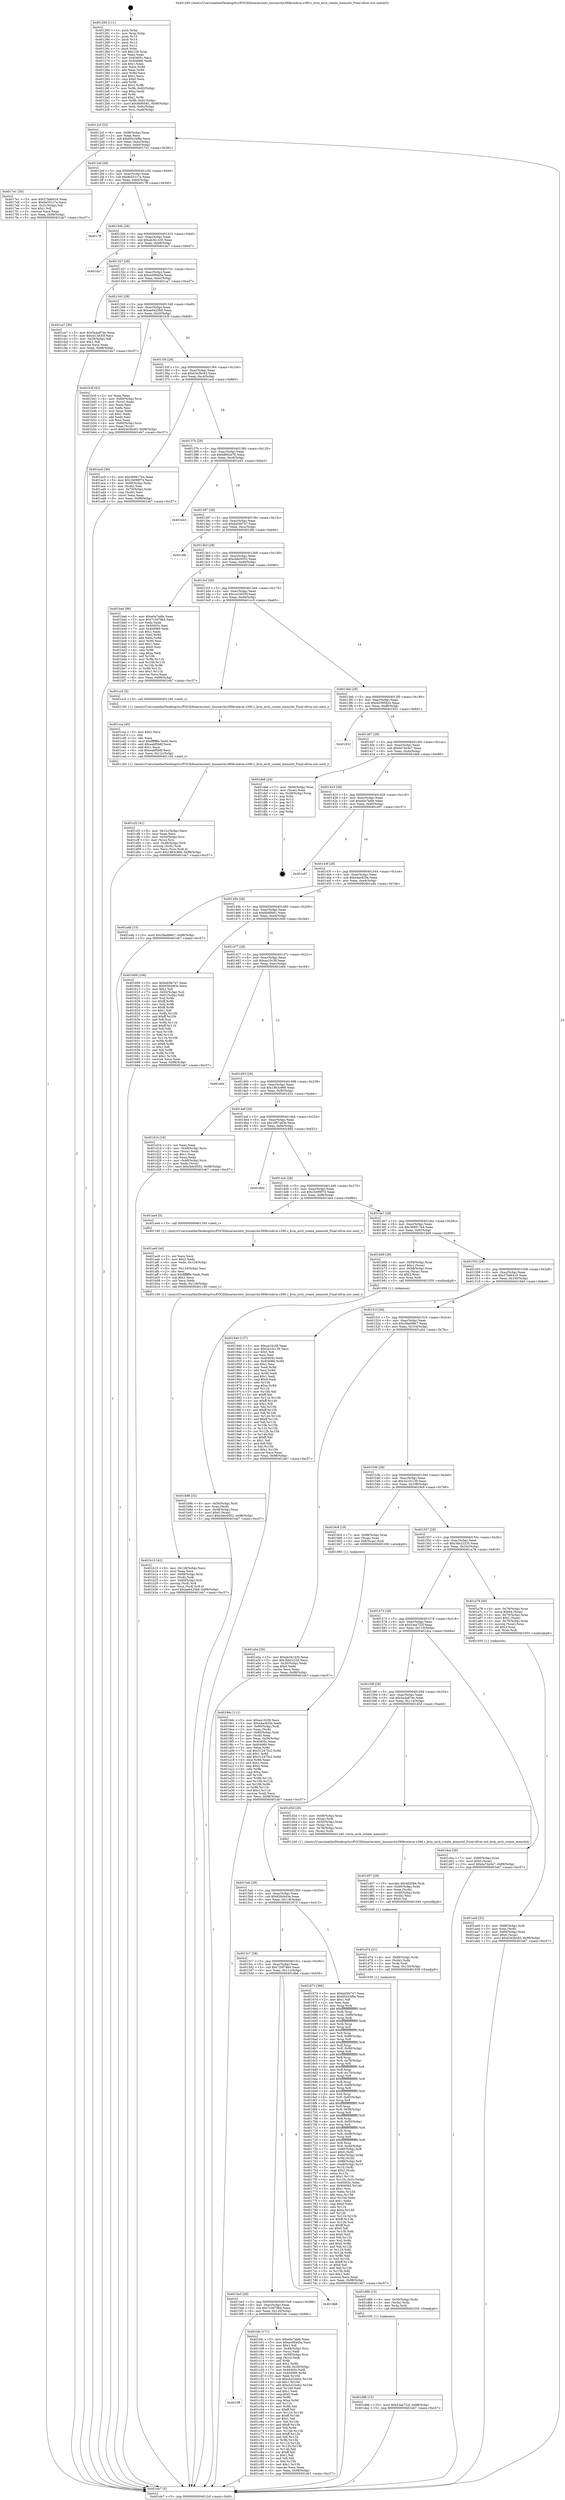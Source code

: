 digraph "0x401260" {
  label = "0x401260 (/mnt/c/Users/mathe/Desktop/tcc/POCII/binaries/extr_linuxarchs390kvmkvm-s390.c_kvm_arch_create_memslot_Final-ollvm.out::main(0))"
  labelloc = "t"
  node[shape=record]

  Entry [label="",width=0.3,height=0.3,shape=circle,fillcolor=black,style=filled]
  "0x4012cf" [label="{
     0x4012cf [32]\l
     | [instrs]\l
     &nbsp;&nbsp;0x4012cf \<+6\>: mov -0x98(%rbp),%eax\l
     &nbsp;&nbsp;0x4012d5 \<+2\>: mov %eax,%ecx\l
     &nbsp;&nbsp;0x4012d7 \<+6\>: sub $0x9541bf8e,%ecx\l
     &nbsp;&nbsp;0x4012dd \<+6\>: mov %eax,-0xac(%rbp)\l
     &nbsp;&nbsp;0x4012e3 \<+6\>: mov %ecx,-0xb0(%rbp)\l
     &nbsp;&nbsp;0x4012e9 \<+6\>: je 00000000004017e1 \<main+0x581\>\l
  }"]
  "0x4017e1" [label="{
     0x4017e1 [30]\l
     | [instrs]\l
     &nbsp;&nbsp;0x4017e1 \<+5\>: mov $0x37bd6416,%eax\l
     &nbsp;&nbsp;0x4017e6 \<+5\>: mov $0x9e551c7a,%ecx\l
     &nbsp;&nbsp;0x4017eb \<+3\>: mov -0x31(%rbp),%dl\l
     &nbsp;&nbsp;0x4017ee \<+3\>: test $0x1,%dl\l
     &nbsp;&nbsp;0x4017f1 \<+3\>: cmovne %ecx,%eax\l
     &nbsp;&nbsp;0x4017f4 \<+6\>: mov %eax,-0x98(%rbp)\l
     &nbsp;&nbsp;0x4017fa \<+5\>: jmp 0000000000401eb7 \<main+0xc57\>\l
  }"]
  "0x4012ef" [label="{
     0x4012ef [28]\l
     | [instrs]\l
     &nbsp;&nbsp;0x4012ef \<+5\>: jmp 00000000004012f4 \<main+0x94\>\l
     &nbsp;&nbsp;0x4012f4 \<+6\>: mov -0xac(%rbp),%eax\l
     &nbsp;&nbsp;0x4012fa \<+5\>: sub $0x9e551c7a,%eax\l
     &nbsp;&nbsp;0x4012ff \<+6\>: mov %eax,-0xb4(%rbp)\l
     &nbsp;&nbsp;0x401305 \<+6\>: je 00000000004017ff \<main+0x59f\>\l
  }"]
  Exit [label="",width=0.3,height=0.3,shape=circle,fillcolor=black,style=filled,peripheries=2]
  "0x4017ff" [label="{
     0x4017ff\l
  }", style=dashed]
  "0x40130b" [label="{
     0x40130b [28]\l
     | [instrs]\l
     &nbsp;&nbsp;0x40130b \<+5\>: jmp 0000000000401310 \<main+0xb0\>\l
     &nbsp;&nbsp;0x401310 \<+6\>: mov -0xac(%rbp),%eax\l
     &nbsp;&nbsp;0x401316 \<+5\>: sub $0xab341430,%eax\l
     &nbsp;&nbsp;0x40131b \<+6\>: mov %eax,-0xb8(%rbp)\l
     &nbsp;&nbsp;0x401321 \<+6\>: je 0000000000401da7 \<main+0xb47\>\l
  }"]
  "0x401d98" [label="{
     0x401d98 [15]\l
     | [instrs]\l
     &nbsp;&nbsp;0x401d98 \<+10\>: movl $0x53ea722f,-0x98(%rbp)\l
     &nbsp;&nbsp;0x401da2 \<+5\>: jmp 0000000000401eb7 \<main+0xc57\>\l
  }"]
  "0x401da7" [label="{
     0x401da7\l
  }", style=dashed]
  "0x401327" [label="{
     0x401327 [28]\l
     | [instrs]\l
     &nbsp;&nbsp;0x401327 \<+5\>: jmp 000000000040132c \<main+0xcc\>\l
     &nbsp;&nbsp;0x40132c \<+6\>: mov -0xac(%rbp),%eax\l
     &nbsp;&nbsp;0x401332 \<+5\>: sub $0xac08445a,%eax\l
     &nbsp;&nbsp;0x401337 \<+6\>: mov %eax,-0xbc(%rbp)\l
     &nbsp;&nbsp;0x40133d \<+6\>: je 0000000000401ca7 \<main+0xa47\>\l
  }"]
  "0x401d89" [label="{
     0x401d89 [15]\l
     | [instrs]\l
     &nbsp;&nbsp;0x401d89 \<+4\>: mov -0x50(%rbp),%rdx\l
     &nbsp;&nbsp;0x401d8d \<+3\>: mov (%rdx),%rdx\l
     &nbsp;&nbsp;0x401d90 \<+3\>: mov %rdx,%rdi\l
     &nbsp;&nbsp;0x401d93 \<+5\>: call 0000000000401030 \<free@plt\>\l
     | [calls]\l
     &nbsp;&nbsp;0x401030 \{1\} (unknown)\l
  }"]
  "0x401ca7" [label="{
     0x401ca7 [30]\l
     | [instrs]\l
     &nbsp;&nbsp;0x401ca7 \<+5\>: mov $0x5a4a87ee,%eax\l
     &nbsp;&nbsp;0x401cac \<+5\>: mov $0xce15635f,%ecx\l
     &nbsp;&nbsp;0x401cb1 \<+3\>: mov -0x29(%rbp),%dl\l
     &nbsp;&nbsp;0x401cb4 \<+3\>: test $0x1,%dl\l
     &nbsp;&nbsp;0x401cb7 \<+3\>: cmovne %ecx,%eax\l
     &nbsp;&nbsp;0x401cba \<+6\>: mov %eax,-0x98(%rbp)\l
     &nbsp;&nbsp;0x401cc0 \<+5\>: jmp 0000000000401eb7 \<main+0xc57\>\l
  }"]
  "0x401343" [label="{
     0x401343 [28]\l
     | [instrs]\l
     &nbsp;&nbsp;0x401343 \<+5\>: jmp 0000000000401348 \<main+0xe8\>\l
     &nbsp;&nbsp;0x401348 \<+6\>: mov -0xac(%rbp),%eax\l
     &nbsp;&nbsp;0x40134e \<+5\>: sub $0xae6425b9,%eax\l
     &nbsp;&nbsp;0x401353 \<+6\>: mov %eax,-0xc0(%rbp)\l
     &nbsp;&nbsp;0x401359 \<+6\>: je 0000000000401b3f \<main+0x8df\>\l
  }"]
  "0x401d74" [label="{
     0x401d74 [21]\l
     | [instrs]\l
     &nbsp;&nbsp;0x401d74 \<+4\>: mov -0x68(%rbp),%rdx\l
     &nbsp;&nbsp;0x401d78 \<+3\>: mov (%rdx),%rdx\l
     &nbsp;&nbsp;0x401d7b \<+3\>: mov %rdx,%rdi\l
     &nbsp;&nbsp;0x401d7e \<+6\>: mov %eax,-0x130(%rbp)\l
     &nbsp;&nbsp;0x401d84 \<+5\>: call 0000000000401030 \<free@plt\>\l
     | [calls]\l
     &nbsp;&nbsp;0x401030 \{1\} (unknown)\l
  }"]
  "0x401b3f" [label="{
     0x401b3f [42]\l
     | [instrs]\l
     &nbsp;&nbsp;0x401b3f \<+2\>: xor %eax,%eax\l
     &nbsp;&nbsp;0x401b41 \<+4\>: mov -0x60(%rbp),%rcx\l
     &nbsp;&nbsp;0x401b45 \<+2\>: mov (%rcx),%edx\l
     &nbsp;&nbsp;0x401b47 \<+2\>: mov %eax,%esi\l
     &nbsp;&nbsp;0x401b49 \<+2\>: sub %edx,%esi\l
     &nbsp;&nbsp;0x401b4b \<+2\>: mov %eax,%edx\l
     &nbsp;&nbsp;0x401b4d \<+3\>: sub $0x1,%edx\l
     &nbsp;&nbsp;0x401b50 \<+2\>: add %edx,%esi\l
     &nbsp;&nbsp;0x401b52 \<+2\>: sub %esi,%eax\l
     &nbsp;&nbsp;0x401b54 \<+4\>: mov -0x60(%rbp),%rcx\l
     &nbsp;&nbsp;0x401b58 \<+2\>: mov %eax,(%rcx)\l
     &nbsp;&nbsp;0x401b5a \<+10\>: movl $0xb3e3bc83,-0x98(%rbp)\l
     &nbsp;&nbsp;0x401b64 \<+5\>: jmp 0000000000401eb7 \<main+0xc57\>\l
  }"]
  "0x40135f" [label="{
     0x40135f [28]\l
     | [instrs]\l
     &nbsp;&nbsp;0x40135f \<+5\>: jmp 0000000000401364 \<main+0x104\>\l
     &nbsp;&nbsp;0x401364 \<+6\>: mov -0xac(%rbp),%eax\l
     &nbsp;&nbsp;0x40136a \<+5\>: sub $0xb3e3bc83,%eax\l
     &nbsp;&nbsp;0x40136f \<+6\>: mov %eax,-0xc4(%rbp)\l
     &nbsp;&nbsp;0x401375 \<+6\>: je 0000000000401ac0 \<main+0x860\>\l
  }"]
  "0x401d57" [label="{
     0x401d57 [29]\l
     | [instrs]\l
     &nbsp;&nbsp;0x401d57 \<+10\>: movabs $0x4020b6,%rdi\l
     &nbsp;&nbsp;0x401d61 \<+4\>: mov -0x40(%rbp),%rdx\l
     &nbsp;&nbsp;0x401d65 \<+2\>: mov %eax,(%rdx)\l
     &nbsp;&nbsp;0x401d67 \<+4\>: mov -0x40(%rbp),%rdx\l
     &nbsp;&nbsp;0x401d6b \<+2\>: mov (%rdx),%esi\l
     &nbsp;&nbsp;0x401d6d \<+2\>: mov $0x0,%al\l
     &nbsp;&nbsp;0x401d6f \<+5\>: call 0000000000401040 \<printf@plt\>\l
     | [calls]\l
     &nbsp;&nbsp;0x401040 \{1\} (unknown)\l
  }"]
  "0x401ac0" [label="{
     0x401ac0 [36]\l
     | [instrs]\l
     &nbsp;&nbsp;0x401ac0 \<+5\>: mov $0x369917b4,%eax\l
     &nbsp;&nbsp;0x401ac5 \<+5\>: mov $0x1b099f74,%ecx\l
     &nbsp;&nbsp;0x401aca \<+4\>: mov -0x60(%rbp),%rdx\l
     &nbsp;&nbsp;0x401ace \<+2\>: mov (%rdx),%esi\l
     &nbsp;&nbsp;0x401ad0 \<+4\>: mov -0x70(%rbp),%rdx\l
     &nbsp;&nbsp;0x401ad4 \<+2\>: cmp (%rdx),%esi\l
     &nbsp;&nbsp;0x401ad6 \<+3\>: cmovl %ecx,%eax\l
     &nbsp;&nbsp;0x401ad9 \<+6\>: mov %eax,-0x98(%rbp)\l
     &nbsp;&nbsp;0x401adf \<+5\>: jmp 0000000000401eb7 \<main+0xc57\>\l
  }"]
  "0x40137b" [label="{
     0x40137b [28]\l
     | [instrs]\l
     &nbsp;&nbsp;0x40137b \<+5\>: jmp 0000000000401380 \<main+0x120\>\l
     &nbsp;&nbsp;0x401380 \<+6\>: mov -0xac(%rbp),%eax\l
     &nbsp;&nbsp;0x401386 \<+5\>: sub $0xb8f42e76,%eax\l
     &nbsp;&nbsp;0x40138b \<+6\>: mov %eax,-0xc8(%rbp)\l
     &nbsp;&nbsp;0x401391 \<+6\>: je 0000000000401e43 \<main+0xbe3\>\l
  }"]
  "0x401cf2" [label="{
     0x401cf2 [41]\l
     | [instrs]\l
     &nbsp;&nbsp;0x401cf2 \<+6\>: mov -0x12c(%rbp),%ecx\l
     &nbsp;&nbsp;0x401cf8 \<+3\>: imul %eax,%ecx\l
     &nbsp;&nbsp;0x401cfb \<+4\>: mov -0x50(%rbp),%rsi\l
     &nbsp;&nbsp;0x401cff \<+3\>: mov (%rsi),%rsi\l
     &nbsp;&nbsp;0x401d02 \<+4\>: mov -0x48(%rbp),%rdi\l
     &nbsp;&nbsp;0x401d06 \<+3\>: movslq (%rdi),%rdi\l
     &nbsp;&nbsp;0x401d09 \<+3\>: mov %ecx,(%rsi,%rdi,4)\l
     &nbsp;&nbsp;0x401d0c \<+10\>: movl $0x1863c966,-0x98(%rbp)\l
     &nbsp;&nbsp;0x401d16 \<+5\>: jmp 0000000000401eb7 \<main+0xc57\>\l
  }"]
  "0x401e43" [label="{
     0x401e43\l
  }", style=dashed]
  "0x401397" [label="{
     0x401397 [28]\l
     | [instrs]\l
     &nbsp;&nbsp;0x401397 \<+5\>: jmp 000000000040139c \<main+0x13c\>\l
     &nbsp;&nbsp;0x40139c \<+6\>: mov -0xac(%rbp),%eax\l
     &nbsp;&nbsp;0x4013a2 \<+5\>: sub $0xbd3fe747,%eax\l
     &nbsp;&nbsp;0x4013a7 \<+6\>: mov %eax,-0xcc(%rbp)\l
     &nbsp;&nbsp;0x4013ad \<+6\>: je 0000000000401dfe \<main+0xb9e\>\l
  }"]
  "0x401cca" [label="{
     0x401cca [40]\l
     | [instrs]\l
     &nbsp;&nbsp;0x401cca \<+5\>: mov $0x2,%ecx\l
     &nbsp;&nbsp;0x401ccf \<+1\>: cltd\l
     &nbsp;&nbsp;0x401cd0 \<+2\>: idiv %ecx\l
     &nbsp;&nbsp;0x401cd2 \<+6\>: imul $0xfffffffe,%edx,%ecx\l
     &nbsp;&nbsp;0x401cd8 \<+6\>: add $0xeabf5b6f,%ecx\l
     &nbsp;&nbsp;0x401cde \<+3\>: add $0x1,%ecx\l
     &nbsp;&nbsp;0x401ce1 \<+6\>: sub $0xeabf5b6f,%ecx\l
     &nbsp;&nbsp;0x401ce7 \<+6\>: mov %ecx,-0x12c(%rbp)\l
     &nbsp;&nbsp;0x401ced \<+5\>: call 0000000000401160 \<next_i\>\l
     | [calls]\l
     &nbsp;&nbsp;0x401160 \{1\} (/mnt/c/Users/mathe/Desktop/tcc/POCII/binaries/extr_linuxarchs390kvmkvm-s390.c_kvm_arch_create_memslot_Final-ollvm.out::next_i)\l
  }"]
  "0x401dfe" [label="{
     0x401dfe\l
  }", style=dashed]
  "0x4013b3" [label="{
     0x4013b3 [28]\l
     | [instrs]\l
     &nbsp;&nbsp;0x4013b3 \<+5\>: jmp 00000000004013b8 \<main+0x158\>\l
     &nbsp;&nbsp;0x4013b8 \<+6\>: mov -0xac(%rbp),%eax\l
     &nbsp;&nbsp;0x4013be \<+5\>: sub $0xcbbc0552,%eax\l
     &nbsp;&nbsp;0x4013c3 \<+6\>: mov %eax,-0xd0(%rbp)\l
     &nbsp;&nbsp;0x4013c9 \<+6\>: je 0000000000401ba6 \<main+0x946\>\l
  }"]
  "0x4015ff" [label="{
     0x4015ff\l
  }", style=dashed]
  "0x401ba6" [label="{
     0x401ba6 [86]\l
     | [instrs]\l
     &nbsp;&nbsp;0x401ba6 \<+5\>: mov $0xe0a7abfe,%eax\l
     &nbsp;&nbsp;0x401bab \<+5\>: mov $0x7c3d79b4,%ecx\l
     &nbsp;&nbsp;0x401bb0 \<+2\>: xor %edx,%edx\l
     &nbsp;&nbsp;0x401bb2 \<+7\>: mov 0x40405c,%esi\l
     &nbsp;&nbsp;0x401bb9 \<+7\>: mov 0x404060,%edi\l
     &nbsp;&nbsp;0x401bc0 \<+3\>: sub $0x1,%edx\l
     &nbsp;&nbsp;0x401bc3 \<+3\>: mov %esi,%r8d\l
     &nbsp;&nbsp;0x401bc6 \<+3\>: add %edx,%r8d\l
     &nbsp;&nbsp;0x401bc9 \<+4\>: imul %r8d,%esi\l
     &nbsp;&nbsp;0x401bcd \<+3\>: and $0x1,%esi\l
     &nbsp;&nbsp;0x401bd0 \<+3\>: cmp $0x0,%esi\l
     &nbsp;&nbsp;0x401bd3 \<+4\>: sete %r9b\l
     &nbsp;&nbsp;0x401bd7 \<+3\>: cmp $0xa,%edi\l
     &nbsp;&nbsp;0x401bda \<+4\>: setl %r10b\l
     &nbsp;&nbsp;0x401bde \<+3\>: mov %r9b,%r11b\l
     &nbsp;&nbsp;0x401be1 \<+3\>: and %r10b,%r11b\l
     &nbsp;&nbsp;0x401be4 \<+3\>: xor %r10b,%r9b\l
     &nbsp;&nbsp;0x401be7 \<+3\>: or %r9b,%r11b\l
     &nbsp;&nbsp;0x401bea \<+4\>: test $0x1,%r11b\l
     &nbsp;&nbsp;0x401bee \<+3\>: cmovne %ecx,%eax\l
     &nbsp;&nbsp;0x401bf1 \<+6\>: mov %eax,-0x98(%rbp)\l
     &nbsp;&nbsp;0x401bf7 \<+5\>: jmp 0000000000401eb7 \<main+0xc57\>\l
  }"]
  "0x4013cf" [label="{
     0x4013cf [28]\l
     | [instrs]\l
     &nbsp;&nbsp;0x4013cf \<+5\>: jmp 00000000004013d4 \<main+0x174\>\l
     &nbsp;&nbsp;0x4013d4 \<+6\>: mov -0xac(%rbp),%eax\l
     &nbsp;&nbsp;0x4013da \<+5\>: sub $0xce15635f,%eax\l
     &nbsp;&nbsp;0x4013df \<+6\>: mov %eax,-0xd4(%rbp)\l
     &nbsp;&nbsp;0x4013e5 \<+6\>: je 0000000000401cc5 \<main+0xa65\>\l
  }"]
  "0x401bfc" [label="{
     0x401bfc [171]\l
     | [instrs]\l
     &nbsp;&nbsp;0x401bfc \<+5\>: mov $0xe0a7abfe,%eax\l
     &nbsp;&nbsp;0x401c01 \<+5\>: mov $0xac08445a,%ecx\l
     &nbsp;&nbsp;0x401c06 \<+2\>: mov $0x1,%dl\l
     &nbsp;&nbsp;0x401c08 \<+4\>: mov -0x48(%rbp),%rsi\l
     &nbsp;&nbsp;0x401c0c \<+2\>: mov (%rsi),%edi\l
     &nbsp;&nbsp;0x401c0e \<+4\>: mov -0x58(%rbp),%rsi\l
     &nbsp;&nbsp;0x401c12 \<+2\>: cmp (%rsi),%edi\l
     &nbsp;&nbsp;0x401c14 \<+4\>: setl %r8b\l
     &nbsp;&nbsp;0x401c18 \<+4\>: and $0x1,%r8b\l
     &nbsp;&nbsp;0x401c1c \<+4\>: mov %r8b,-0x29(%rbp)\l
     &nbsp;&nbsp;0x401c20 \<+7\>: mov 0x40405c,%edi\l
     &nbsp;&nbsp;0x401c27 \<+8\>: mov 0x404060,%r9d\l
     &nbsp;&nbsp;0x401c2f \<+3\>: mov %edi,%r10d\l
     &nbsp;&nbsp;0x401c32 \<+7\>: sub $0xcb31beb2,%r10d\l
     &nbsp;&nbsp;0x401c39 \<+4\>: sub $0x1,%r10d\l
     &nbsp;&nbsp;0x401c3d \<+7\>: add $0xcb31beb2,%r10d\l
     &nbsp;&nbsp;0x401c44 \<+4\>: imul %r10d,%edi\l
     &nbsp;&nbsp;0x401c48 \<+3\>: and $0x1,%edi\l
     &nbsp;&nbsp;0x401c4b \<+3\>: cmp $0x0,%edi\l
     &nbsp;&nbsp;0x401c4e \<+4\>: sete %r8b\l
     &nbsp;&nbsp;0x401c52 \<+4\>: cmp $0xa,%r9d\l
     &nbsp;&nbsp;0x401c56 \<+4\>: setl %r11b\l
     &nbsp;&nbsp;0x401c5a \<+3\>: mov %r8b,%bl\l
     &nbsp;&nbsp;0x401c5d \<+3\>: xor $0xff,%bl\l
     &nbsp;&nbsp;0x401c60 \<+3\>: mov %r11b,%r14b\l
     &nbsp;&nbsp;0x401c63 \<+4\>: xor $0xff,%r14b\l
     &nbsp;&nbsp;0x401c67 \<+3\>: xor $0x1,%dl\l
     &nbsp;&nbsp;0x401c6a \<+3\>: mov %bl,%r15b\l
     &nbsp;&nbsp;0x401c6d \<+4\>: and $0xff,%r15b\l
     &nbsp;&nbsp;0x401c71 \<+3\>: and %dl,%r8b\l
     &nbsp;&nbsp;0x401c74 \<+3\>: mov %r14b,%r12b\l
     &nbsp;&nbsp;0x401c77 \<+4\>: and $0xff,%r12b\l
     &nbsp;&nbsp;0x401c7b \<+3\>: and %dl,%r11b\l
     &nbsp;&nbsp;0x401c7e \<+3\>: or %r8b,%r15b\l
     &nbsp;&nbsp;0x401c81 \<+3\>: or %r11b,%r12b\l
     &nbsp;&nbsp;0x401c84 \<+3\>: xor %r12b,%r15b\l
     &nbsp;&nbsp;0x401c87 \<+3\>: or %r14b,%bl\l
     &nbsp;&nbsp;0x401c8a \<+3\>: xor $0xff,%bl\l
     &nbsp;&nbsp;0x401c8d \<+3\>: or $0x1,%dl\l
     &nbsp;&nbsp;0x401c90 \<+2\>: and %dl,%bl\l
     &nbsp;&nbsp;0x401c92 \<+3\>: or %bl,%r15b\l
     &nbsp;&nbsp;0x401c95 \<+4\>: test $0x1,%r15b\l
     &nbsp;&nbsp;0x401c99 \<+3\>: cmovne %ecx,%eax\l
     &nbsp;&nbsp;0x401c9c \<+6\>: mov %eax,-0x98(%rbp)\l
     &nbsp;&nbsp;0x401ca2 \<+5\>: jmp 0000000000401eb7 \<main+0xc57\>\l
  }"]
  "0x401cc5" [label="{
     0x401cc5 [5]\l
     | [instrs]\l
     &nbsp;&nbsp;0x401cc5 \<+5\>: call 0000000000401160 \<next_i\>\l
     | [calls]\l
     &nbsp;&nbsp;0x401160 \{1\} (/mnt/c/Users/mathe/Desktop/tcc/POCII/binaries/extr_linuxarchs390kvmkvm-s390.c_kvm_arch_create_memslot_Final-ollvm.out::next_i)\l
  }"]
  "0x4013eb" [label="{
     0x4013eb [28]\l
     | [instrs]\l
     &nbsp;&nbsp;0x4013eb \<+5\>: jmp 00000000004013f0 \<main+0x190\>\l
     &nbsp;&nbsp;0x4013f0 \<+6\>: mov -0xac(%rbp),%eax\l
     &nbsp;&nbsp;0x4013f6 \<+5\>: sub $0xd4395634,%eax\l
     &nbsp;&nbsp;0x4013fb \<+6\>: mov %eax,-0xd8(%rbp)\l
     &nbsp;&nbsp;0x401401 \<+6\>: je 0000000000401931 \<main+0x6d1\>\l
  }"]
  "0x4015e3" [label="{
     0x4015e3 [28]\l
     | [instrs]\l
     &nbsp;&nbsp;0x4015e3 \<+5\>: jmp 00000000004015e8 \<main+0x388\>\l
     &nbsp;&nbsp;0x4015e8 \<+6\>: mov -0xac(%rbp),%eax\l
     &nbsp;&nbsp;0x4015ee \<+5\>: sub $0x7c3d79b4,%eax\l
     &nbsp;&nbsp;0x4015f3 \<+6\>: mov %eax,-0x120(%rbp)\l
     &nbsp;&nbsp;0x4015f9 \<+6\>: je 0000000000401bfc \<main+0x99c\>\l
  }"]
  "0x401931" [label="{
     0x401931\l
  }", style=dashed]
  "0x401407" [label="{
     0x401407 [28]\l
     | [instrs]\l
     &nbsp;&nbsp;0x401407 \<+5\>: jmp 000000000040140c \<main+0x1ac\>\l
     &nbsp;&nbsp;0x40140c \<+6\>: mov -0xac(%rbp),%eax\l
     &nbsp;&nbsp;0x401412 \<+5\>: sub $0xda74e3e7,%eax\l
     &nbsp;&nbsp;0x401417 \<+6\>: mov %eax,-0xdc(%rbp)\l
     &nbsp;&nbsp;0x40141d \<+6\>: je 0000000000401de6 \<main+0xb86\>\l
  }"]
  "0x401db6" [label="{
     0x401db6\l
  }", style=dashed]
  "0x401de6" [label="{
     0x401de6 [24]\l
     | [instrs]\l
     &nbsp;&nbsp;0x401de6 \<+7\>: mov -0x90(%rbp),%rax\l
     &nbsp;&nbsp;0x401ded \<+2\>: mov (%rax),%eax\l
     &nbsp;&nbsp;0x401def \<+4\>: lea -0x28(%rbp),%rsp\l
     &nbsp;&nbsp;0x401df3 \<+1\>: pop %rbx\l
     &nbsp;&nbsp;0x401df4 \<+2\>: pop %r12\l
     &nbsp;&nbsp;0x401df6 \<+2\>: pop %r13\l
     &nbsp;&nbsp;0x401df8 \<+2\>: pop %r14\l
     &nbsp;&nbsp;0x401dfa \<+2\>: pop %r15\l
     &nbsp;&nbsp;0x401dfc \<+1\>: pop %rbp\l
     &nbsp;&nbsp;0x401dfd \<+1\>: ret\l
  }"]
  "0x401423" [label="{
     0x401423 [28]\l
     | [instrs]\l
     &nbsp;&nbsp;0x401423 \<+5\>: jmp 0000000000401428 \<main+0x1c8\>\l
     &nbsp;&nbsp;0x401428 \<+6\>: mov -0xac(%rbp),%eax\l
     &nbsp;&nbsp;0x40142e \<+5\>: sub $0xe0a7abfe,%eax\l
     &nbsp;&nbsp;0x401433 \<+6\>: mov %eax,-0xe0(%rbp)\l
     &nbsp;&nbsp;0x401439 \<+6\>: je 0000000000401e97 \<main+0xc37\>\l
  }"]
  "0x401b86" [label="{
     0x401b86 [32]\l
     | [instrs]\l
     &nbsp;&nbsp;0x401b86 \<+4\>: mov -0x50(%rbp),%rdi\l
     &nbsp;&nbsp;0x401b8a \<+3\>: mov %rax,(%rdi)\l
     &nbsp;&nbsp;0x401b8d \<+4\>: mov -0x48(%rbp),%rax\l
     &nbsp;&nbsp;0x401b91 \<+6\>: movl $0x0,(%rax)\l
     &nbsp;&nbsp;0x401b97 \<+10\>: movl $0xcbbc0552,-0x98(%rbp)\l
     &nbsp;&nbsp;0x401ba1 \<+5\>: jmp 0000000000401eb7 \<main+0xc57\>\l
  }"]
  "0x401e97" [label="{
     0x401e97\l
  }", style=dashed]
  "0x40143f" [label="{
     0x40143f [28]\l
     | [instrs]\l
     &nbsp;&nbsp;0x40143f \<+5\>: jmp 0000000000401444 \<main+0x1e4\>\l
     &nbsp;&nbsp;0x401444 \<+6\>: mov -0xac(%rbp),%eax\l
     &nbsp;&nbsp;0x40144a \<+5\>: sub $0xe4ac835e,%eax\l
     &nbsp;&nbsp;0x40144f \<+6\>: mov %eax,-0xe4(%rbp)\l
     &nbsp;&nbsp;0x401455 \<+6\>: je 0000000000401a4b \<main+0x7eb\>\l
  }"]
  "0x401b15" [label="{
     0x401b15 [42]\l
     | [instrs]\l
     &nbsp;&nbsp;0x401b15 \<+6\>: mov -0x128(%rbp),%ecx\l
     &nbsp;&nbsp;0x401b1b \<+3\>: imul %eax,%ecx\l
     &nbsp;&nbsp;0x401b1e \<+4\>: mov -0x68(%rbp),%rdi\l
     &nbsp;&nbsp;0x401b22 \<+3\>: mov (%rdi),%rdi\l
     &nbsp;&nbsp;0x401b25 \<+4\>: mov -0x60(%rbp),%r8\l
     &nbsp;&nbsp;0x401b29 \<+3\>: movslq (%r8),%r8\l
     &nbsp;&nbsp;0x401b2c \<+4\>: mov %ecx,(%rdi,%r8,4)\l
     &nbsp;&nbsp;0x401b30 \<+10\>: movl $0xae6425b9,-0x98(%rbp)\l
     &nbsp;&nbsp;0x401b3a \<+5\>: jmp 0000000000401eb7 \<main+0xc57\>\l
  }"]
  "0x401a4b" [label="{
     0x401a4b [15]\l
     | [instrs]\l
     &nbsp;&nbsp;0x401a4b \<+10\>: movl $0x38ad98e7,-0x98(%rbp)\l
     &nbsp;&nbsp;0x401a55 \<+5\>: jmp 0000000000401eb7 \<main+0xc57\>\l
  }"]
  "0x40145b" [label="{
     0x40145b [28]\l
     | [instrs]\l
     &nbsp;&nbsp;0x40145b \<+5\>: jmp 0000000000401460 \<main+0x200\>\l
     &nbsp;&nbsp;0x401460 \<+6\>: mov -0xac(%rbp),%eax\l
     &nbsp;&nbsp;0x401466 \<+5\>: sub $0x6b90b81,%eax\l
     &nbsp;&nbsp;0x40146b \<+6\>: mov %eax,-0xe8(%rbp)\l
     &nbsp;&nbsp;0x401471 \<+6\>: je 0000000000401609 \<main+0x3a9\>\l
  }"]
  "0x401ae9" [label="{
     0x401ae9 [44]\l
     | [instrs]\l
     &nbsp;&nbsp;0x401ae9 \<+2\>: xor %ecx,%ecx\l
     &nbsp;&nbsp;0x401aeb \<+5\>: mov $0x2,%edx\l
     &nbsp;&nbsp;0x401af0 \<+6\>: mov %edx,-0x124(%rbp)\l
     &nbsp;&nbsp;0x401af6 \<+1\>: cltd\l
     &nbsp;&nbsp;0x401af7 \<+6\>: mov -0x124(%rbp),%esi\l
     &nbsp;&nbsp;0x401afd \<+2\>: idiv %esi\l
     &nbsp;&nbsp;0x401aff \<+6\>: imul $0xfffffffe,%edx,%edx\l
     &nbsp;&nbsp;0x401b05 \<+3\>: sub $0x1,%ecx\l
     &nbsp;&nbsp;0x401b08 \<+2\>: sub %ecx,%edx\l
     &nbsp;&nbsp;0x401b0a \<+6\>: mov %edx,-0x128(%rbp)\l
     &nbsp;&nbsp;0x401b10 \<+5\>: call 0000000000401160 \<next_i\>\l
     | [calls]\l
     &nbsp;&nbsp;0x401160 \{1\} (/mnt/c/Users/mathe/Desktop/tcc/POCII/binaries/extr_linuxarchs390kvmkvm-s390.c_kvm_arch_create_memslot_Final-ollvm.out::next_i)\l
  }"]
  "0x401609" [label="{
     0x401609 [106]\l
     | [instrs]\l
     &nbsp;&nbsp;0x401609 \<+5\>: mov $0xbd3fe747,%eax\l
     &nbsp;&nbsp;0x40160e \<+5\>: mov $0x626cb63e,%ecx\l
     &nbsp;&nbsp;0x401613 \<+2\>: mov $0x1,%dl\l
     &nbsp;&nbsp;0x401615 \<+7\>: mov -0x92(%rbp),%sil\l
     &nbsp;&nbsp;0x40161c \<+7\>: mov -0x91(%rbp),%dil\l
     &nbsp;&nbsp;0x401623 \<+3\>: mov %sil,%r8b\l
     &nbsp;&nbsp;0x401626 \<+4\>: xor $0xff,%r8b\l
     &nbsp;&nbsp;0x40162a \<+3\>: mov %dil,%r9b\l
     &nbsp;&nbsp;0x40162d \<+4\>: xor $0xff,%r9b\l
     &nbsp;&nbsp;0x401631 \<+3\>: xor $0x1,%dl\l
     &nbsp;&nbsp;0x401634 \<+3\>: mov %r8b,%r10b\l
     &nbsp;&nbsp;0x401637 \<+4\>: and $0xff,%r10b\l
     &nbsp;&nbsp;0x40163b \<+3\>: and %dl,%sil\l
     &nbsp;&nbsp;0x40163e \<+3\>: mov %r9b,%r11b\l
     &nbsp;&nbsp;0x401641 \<+4\>: and $0xff,%r11b\l
     &nbsp;&nbsp;0x401645 \<+3\>: and %dl,%dil\l
     &nbsp;&nbsp;0x401648 \<+3\>: or %sil,%r10b\l
     &nbsp;&nbsp;0x40164b \<+3\>: or %dil,%r11b\l
     &nbsp;&nbsp;0x40164e \<+3\>: xor %r11b,%r10b\l
     &nbsp;&nbsp;0x401651 \<+3\>: or %r9b,%r8b\l
     &nbsp;&nbsp;0x401654 \<+4\>: xor $0xff,%r8b\l
     &nbsp;&nbsp;0x401658 \<+3\>: or $0x1,%dl\l
     &nbsp;&nbsp;0x40165b \<+3\>: and %dl,%r8b\l
     &nbsp;&nbsp;0x40165e \<+3\>: or %r8b,%r10b\l
     &nbsp;&nbsp;0x401661 \<+4\>: test $0x1,%r10b\l
     &nbsp;&nbsp;0x401665 \<+3\>: cmovne %ecx,%eax\l
     &nbsp;&nbsp;0x401668 \<+6\>: mov %eax,-0x98(%rbp)\l
     &nbsp;&nbsp;0x40166e \<+5\>: jmp 0000000000401eb7 \<main+0xc57\>\l
  }"]
  "0x401477" [label="{
     0x401477 [28]\l
     | [instrs]\l
     &nbsp;&nbsp;0x401477 \<+5\>: jmp 000000000040147c \<main+0x21c\>\l
     &nbsp;&nbsp;0x40147c \<+6\>: mov -0xac(%rbp),%eax\l
     &nbsp;&nbsp;0x401482 \<+5\>: sub $0xaa10c38,%eax\l
     &nbsp;&nbsp;0x401487 \<+6\>: mov %eax,-0xec(%rbp)\l
     &nbsp;&nbsp;0x40148d \<+6\>: je 0000000000401e64 \<main+0xc04\>\l
  }"]
  "0x401eb7" [label="{
     0x401eb7 [5]\l
     | [instrs]\l
     &nbsp;&nbsp;0x401eb7 \<+5\>: jmp 00000000004012cf \<main+0x6f\>\l
  }"]
  "0x401260" [label="{
     0x401260 [111]\l
     | [instrs]\l
     &nbsp;&nbsp;0x401260 \<+1\>: push %rbp\l
     &nbsp;&nbsp;0x401261 \<+3\>: mov %rsp,%rbp\l
     &nbsp;&nbsp;0x401264 \<+2\>: push %r15\l
     &nbsp;&nbsp;0x401266 \<+2\>: push %r14\l
     &nbsp;&nbsp;0x401268 \<+2\>: push %r13\l
     &nbsp;&nbsp;0x40126a \<+2\>: push %r12\l
     &nbsp;&nbsp;0x40126c \<+1\>: push %rbx\l
     &nbsp;&nbsp;0x40126d \<+7\>: sub $0x128,%rsp\l
     &nbsp;&nbsp;0x401274 \<+2\>: xor %eax,%eax\l
     &nbsp;&nbsp;0x401276 \<+7\>: mov 0x40405c,%ecx\l
     &nbsp;&nbsp;0x40127d \<+7\>: mov 0x404060,%edx\l
     &nbsp;&nbsp;0x401284 \<+3\>: sub $0x1,%eax\l
     &nbsp;&nbsp;0x401287 \<+3\>: mov %ecx,%r8d\l
     &nbsp;&nbsp;0x40128a \<+3\>: add %eax,%r8d\l
     &nbsp;&nbsp;0x40128d \<+4\>: imul %r8d,%ecx\l
     &nbsp;&nbsp;0x401291 \<+3\>: and $0x1,%ecx\l
     &nbsp;&nbsp;0x401294 \<+3\>: cmp $0x0,%ecx\l
     &nbsp;&nbsp;0x401297 \<+4\>: sete %r9b\l
     &nbsp;&nbsp;0x40129b \<+4\>: and $0x1,%r9b\l
     &nbsp;&nbsp;0x40129f \<+7\>: mov %r9b,-0x92(%rbp)\l
     &nbsp;&nbsp;0x4012a6 \<+3\>: cmp $0xa,%edx\l
     &nbsp;&nbsp;0x4012a9 \<+4\>: setl %r9b\l
     &nbsp;&nbsp;0x4012ad \<+4\>: and $0x1,%r9b\l
     &nbsp;&nbsp;0x4012b1 \<+7\>: mov %r9b,-0x91(%rbp)\l
     &nbsp;&nbsp;0x4012b8 \<+10\>: movl $0x6b90b81,-0x98(%rbp)\l
     &nbsp;&nbsp;0x4012c2 \<+6\>: mov %edi,-0x9c(%rbp)\l
     &nbsp;&nbsp;0x4012c8 \<+7\>: mov %rsi,-0xa8(%rbp)\l
  }"]
  "0x401aa0" [label="{
     0x401aa0 [32]\l
     | [instrs]\l
     &nbsp;&nbsp;0x401aa0 \<+4\>: mov -0x68(%rbp),%rdi\l
     &nbsp;&nbsp;0x401aa4 \<+3\>: mov %rax,(%rdi)\l
     &nbsp;&nbsp;0x401aa7 \<+4\>: mov -0x60(%rbp),%rax\l
     &nbsp;&nbsp;0x401aab \<+6\>: movl $0x0,(%rax)\l
     &nbsp;&nbsp;0x401ab1 \<+10\>: movl $0xb3e3bc83,-0x98(%rbp)\l
     &nbsp;&nbsp;0x401abb \<+5\>: jmp 0000000000401eb7 \<main+0xc57\>\l
  }"]
  "0x401e64" [label="{
     0x401e64\l
  }", style=dashed]
  "0x401493" [label="{
     0x401493 [28]\l
     | [instrs]\l
     &nbsp;&nbsp;0x401493 \<+5\>: jmp 0000000000401498 \<main+0x238\>\l
     &nbsp;&nbsp;0x401498 \<+6\>: mov -0xac(%rbp),%eax\l
     &nbsp;&nbsp;0x40149e \<+5\>: sub $0x1863c966,%eax\l
     &nbsp;&nbsp;0x4014a3 \<+6\>: mov %eax,-0xf0(%rbp)\l
     &nbsp;&nbsp;0x4014a9 \<+6\>: je 0000000000401d1b \<main+0xabb\>\l
  }"]
  "0x4019dc" [label="{
     0x4019dc [111]\l
     | [instrs]\l
     &nbsp;&nbsp;0x4019dc \<+5\>: mov $0xaa10c38,%ecx\l
     &nbsp;&nbsp;0x4019e1 \<+5\>: mov $0xe4ac835e,%edx\l
     &nbsp;&nbsp;0x4019e6 \<+4\>: mov -0x80(%rbp),%rdi\l
     &nbsp;&nbsp;0x4019ea \<+2\>: mov %eax,(%rdi)\l
     &nbsp;&nbsp;0x4019ec \<+4\>: mov -0x80(%rbp),%rdi\l
     &nbsp;&nbsp;0x4019f0 \<+2\>: mov (%rdi),%eax\l
     &nbsp;&nbsp;0x4019f2 \<+3\>: mov %eax,-0x30(%rbp)\l
     &nbsp;&nbsp;0x4019f5 \<+7\>: mov 0x40405c,%eax\l
     &nbsp;&nbsp;0x4019fc \<+7\>: mov 0x404060,%esi\l
     &nbsp;&nbsp;0x401a03 \<+3\>: mov %eax,%r8d\l
     &nbsp;&nbsp;0x401a06 \<+7\>: sub $0x312475c2,%r8d\l
     &nbsp;&nbsp;0x401a0d \<+4\>: sub $0x1,%r8d\l
     &nbsp;&nbsp;0x401a11 \<+7\>: add $0x312475c2,%r8d\l
     &nbsp;&nbsp;0x401a18 \<+4\>: imul %r8d,%eax\l
     &nbsp;&nbsp;0x401a1c \<+3\>: and $0x1,%eax\l
     &nbsp;&nbsp;0x401a1f \<+3\>: cmp $0x0,%eax\l
     &nbsp;&nbsp;0x401a22 \<+4\>: sete %r9b\l
     &nbsp;&nbsp;0x401a26 \<+3\>: cmp $0xa,%esi\l
     &nbsp;&nbsp;0x401a29 \<+4\>: setl %r10b\l
     &nbsp;&nbsp;0x401a2d \<+3\>: mov %r9b,%r11b\l
     &nbsp;&nbsp;0x401a30 \<+3\>: and %r10b,%r11b\l
     &nbsp;&nbsp;0x401a33 \<+3\>: xor %r10b,%r9b\l
     &nbsp;&nbsp;0x401a36 \<+3\>: or %r9b,%r11b\l
     &nbsp;&nbsp;0x401a39 \<+4\>: test $0x1,%r11b\l
     &nbsp;&nbsp;0x401a3d \<+3\>: cmovne %edx,%ecx\l
     &nbsp;&nbsp;0x401a40 \<+6\>: mov %ecx,-0x98(%rbp)\l
     &nbsp;&nbsp;0x401a46 \<+5\>: jmp 0000000000401eb7 \<main+0xc57\>\l
  }"]
  "0x401d1b" [label="{
     0x401d1b [34]\l
     | [instrs]\l
     &nbsp;&nbsp;0x401d1b \<+2\>: xor %eax,%eax\l
     &nbsp;&nbsp;0x401d1d \<+4\>: mov -0x48(%rbp),%rcx\l
     &nbsp;&nbsp;0x401d21 \<+2\>: mov (%rcx),%edx\l
     &nbsp;&nbsp;0x401d23 \<+3\>: sub $0x1,%eax\l
     &nbsp;&nbsp;0x401d26 \<+2\>: sub %eax,%edx\l
     &nbsp;&nbsp;0x401d28 \<+4\>: mov -0x48(%rbp),%rcx\l
     &nbsp;&nbsp;0x401d2c \<+2\>: mov %edx,(%rcx)\l
     &nbsp;&nbsp;0x401d2e \<+10\>: movl $0xcbbc0552,-0x98(%rbp)\l
     &nbsp;&nbsp;0x401d38 \<+5\>: jmp 0000000000401eb7 \<main+0xc57\>\l
  }"]
  "0x4014af" [label="{
     0x4014af [28]\l
     | [instrs]\l
     &nbsp;&nbsp;0x4014af \<+5\>: jmp 00000000004014b4 \<main+0x254\>\l
     &nbsp;&nbsp;0x4014b4 \<+6\>: mov -0xac(%rbp),%eax\l
     &nbsp;&nbsp;0x4014ba \<+5\>: sub $0x1887a63e,%eax\l
     &nbsp;&nbsp;0x4014bf \<+6\>: mov %eax,-0xf4(%rbp)\l
     &nbsp;&nbsp;0x4014c5 \<+6\>: je 0000000000401892 \<main+0x632\>\l
  }"]
  "0x4015c7" [label="{
     0x4015c7 [28]\l
     | [instrs]\l
     &nbsp;&nbsp;0x4015c7 \<+5\>: jmp 00000000004015cc \<main+0x36c\>\l
     &nbsp;&nbsp;0x4015cc \<+6\>: mov -0xac(%rbp),%eax\l
     &nbsp;&nbsp;0x4015d2 \<+5\>: sub $0x720f7464,%eax\l
     &nbsp;&nbsp;0x4015d7 \<+6\>: mov %eax,-0x11c(%rbp)\l
     &nbsp;&nbsp;0x4015dd \<+6\>: je 0000000000401db6 \<main+0xb56\>\l
  }"]
  "0x401892" [label="{
     0x401892\l
  }", style=dashed]
  "0x4014cb" [label="{
     0x4014cb [28]\l
     | [instrs]\l
     &nbsp;&nbsp;0x4014cb \<+5\>: jmp 00000000004014d0 \<main+0x270\>\l
     &nbsp;&nbsp;0x4014d0 \<+6\>: mov -0xac(%rbp),%eax\l
     &nbsp;&nbsp;0x4014d6 \<+5\>: sub $0x1b099f74,%eax\l
     &nbsp;&nbsp;0x4014db \<+6\>: mov %eax,-0xf8(%rbp)\l
     &nbsp;&nbsp;0x4014e1 \<+6\>: je 0000000000401ae4 \<main+0x884\>\l
  }"]
  "0x401673" [label="{
     0x401673 [366]\l
     | [instrs]\l
     &nbsp;&nbsp;0x401673 \<+5\>: mov $0xbd3fe747,%eax\l
     &nbsp;&nbsp;0x401678 \<+5\>: mov $0x9541bf8e,%ecx\l
     &nbsp;&nbsp;0x40167d \<+2\>: mov $0x1,%dl\l
     &nbsp;&nbsp;0x40167f \<+2\>: xor %esi,%esi\l
     &nbsp;&nbsp;0x401681 \<+3\>: mov %rsp,%rdi\l
     &nbsp;&nbsp;0x401684 \<+4\>: add $0xfffffffffffffff0,%rdi\l
     &nbsp;&nbsp;0x401688 \<+3\>: mov %rdi,%rsp\l
     &nbsp;&nbsp;0x40168b \<+7\>: mov %rdi,-0x90(%rbp)\l
     &nbsp;&nbsp;0x401692 \<+3\>: mov %rsp,%rdi\l
     &nbsp;&nbsp;0x401695 \<+4\>: add $0xfffffffffffffff0,%rdi\l
     &nbsp;&nbsp;0x401699 \<+3\>: mov %rdi,%rsp\l
     &nbsp;&nbsp;0x40169c \<+3\>: mov %rsp,%r8\l
     &nbsp;&nbsp;0x40169f \<+4\>: add $0xfffffffffffffff0,%r8\l
     &nbsp;&nbsp;0x4016a3 \<+3\>: mov %r8,%rsp\l
     &nbsp;&nbsp;0x4016a6 \<+7\>: mov %r8,-0x88(%rbp)\l
     &nbsp;&nbsp;0x4016ad \<+3\>: mov %rsp,%r8\l
     &nbsp;&nbsp;0x4016b0 \<+4\>: add $0xfffffffffffffff0,%r8\l
     &nbsp;&nbsp;0x4016b4 \<+3\>: mov %r8,%rsp\l
     &nbsp;&nbsp;0x4016b7 \<+4\>: mov %r8,-0x80(%rbp)\l
     &nbsp;&nbsp;0x4016bb \<+3\>: mov %rsp,%r8\l
     &nbsp;&nbsp;0x4016be \<+4\>: add $0xfffffffffffffff0,%r8\l
     &nbsp;&nbsp;0x4016c2 \<+3\>: mov %r8,%rsp\l
     &nbsp;&nbsp;0x4016c5 \<+4\>: mov %r8,-0x78(%rbp)\l
     &nbsp;&nbsp;0x4016c9 \<+3\>: mov %rsp,%r8\l
     &nbsp;&nbsp;0x4016cc \<+4\>: add $0xfffffffffffffff0,%r8\l
     &nbsp;&nbsp;0x4016d0 \<+3\>: mov %r8,%rsp\l
     &nbsp;&nbsp;0x4016d3 \<+4\>: mov %r8,-0x70(%rbp)\l
     &nbsp;&nbsp;0x4016d7 \<+3\>: mov %rsp,%r8\l
     &nbsp;&nbsp;0x4016da \<+4\>: add $0xfffffffffffffff0,%r8\l
     &nbsp;&nbsp;0x4016de \<+3\>: mov %r8,%rsp\l
     &nbsp;&nbsp;0x4016e1 \<+4\>: mov %r8,-0x68(%rbp)\l
     &nbsp;&nbsp;0x4016e5 \<+3\>: mov %rsp,%r8\l
     &nbsp;&nbsp;0x4016e8 \<+4\>: add $0xfffffffffffffff0,%r8\l
     &nbsp;&nbsp;0x4016ec \<+3\>: mov %r8,%rsp\l
     &nbsp;&nbsp;0x4016ef \<+4\>: mov %r8,-0x60(%rbp)\l
     &nbsp;&nbsp;0x4016f3 \<+3\>: mov %rsp,%r8\l
     &nbsp;&nbsp;0x4016f6 \<+4\>: add $0xfffffffffffffff0,%r8\l
     &nbsp;&nbsp;0x4016fa \<+3\>: mov %r8,%rsp\l
     &nbsp;&nbsp;0x4016fd \<+4\>: mov %r8,-0x58(%rbp)\l
     &nbsp;&nbsp;0x401701 \<+3\>: mov %rsp,%r8\l
     &nbsp;&nbsp;0x401704 \<+4\>: add $0xfffffffffffffff0,%r8\l
     &nbsp;&nbsp;0x401708 \<+3\>: mov %r8,%rsp\l
     &nbsp;&nbsp;0x40170b \<+4\>: mov %r8,-0x50(%rbp)\l
     &nbsp;&nbsp;0x40170f \<+3\>: mov %rsp,%r8\l
     &nbsp;&nbsp;0x401712 \<+4\>: add $0xfffffffffffffff0,%r8\l
     &nbsp;&nbsp;0x401716 \<+3\>: mov %r8,%rsp\l
     &nbsp;&nbsp;0x401719 \<+4\>: mov %r8,-0x48(%rbp)\l
     &nbsp;&nbsp;0x40171d \<+3\>: mov %rsp,%r8\l
     &nbsp;&nbsp;0x401720 \<+4\>: add $0xfffffffffffffff0,%r8\l
     &nbsp;&nbsp;0x401724 \<+3\>: mov %r8,%rsp\l
     &nbsp;&nbsp;0x401727 \<+4\>: mov %r8,-0x40(%rbp)\l
     &nbsp;&nbsp;0x40172b \<+7\>: mov -0x90(%rbp),%r8\l
     &nbsp;&nbsp;0x401732 \<+7\>: movl $0x0,(%r8)\l
     &nbsp;&nbsp;0x401739 \<+7\>: mov -0x9c(%rbp),%r9d\l
     &nbsp;&nbsp;0x401740 \<+3\>: mov %r9d,(%rdi)\l
     &nbsp;&nbsp;0x401743 \<+7\>: mov -0x88(%rbp),%r8\l
     &nbsp;&nbsp;0x40174a \<+7\>: mov -0xa8(%rbp),%r10\l
     &nbsp;&nbsp;0x401751 \<+3\>: mov %r10,(%r8)\l
     &nbsp;&nbsp;0x401754 \<+3\>: cmpl $0x2,(%rdi)\l
     &nbsp;&nbsp;0x401757 \<+4\>: setne %r11b\l
     &nbsp;&nbsp;0x40175b \<+4\>: and $0x1,%r11b\l
     &nbsp;&nbsp;0x40175f \<+4\>: mov %r11b,-0x31(%rbp)\l
     &nbsp;&nbsp;0x401763 \<+7\>: mov 0x40405c,%ebx\l
     &nbsp;&nbsp;0x40176a \<+8\>: mov 0x404060,%r14d\l
     &nbsp;&nbsp;0x401772 \<+3\>: sub $0x1,%esi\l
     &nbsp;&nbsp;0x401775 \<+3\>: mov %ebx,%r15d\l
     &nbsp;&nbsp;0x401778 \<+3\>: add %esi,%r15d\l
     &nbsp;&nbsp;0x40177b \<+4\>: imul %r15d,%ebx\l
     &nbsp;&nbsp;0x40177f \<+3\>: and $0x1,%ebx\l
     &nbsp;&nbsp;0x401782 \<+3\>: cmp $0x0,%ebx\l
     &nbsp;&nbsp;0x401785 \<+4\>: sete %r11b\l
     &nbsp;&nbsp;0x401789 \<+4\>: cmp $0xa,%r14d\l
     &nbsp;&nbsp;0x40178d \<+4\>: setl %r12b\l
     &nbsp;&nbsp;0x401791 \<+3\>: mov %r11b,%r13b\l
     &nbsp;&nbsp;0x401794 \<+4\>: xor $0xff,%r13b\l
     &nbsp;&nbsp;0x401798 \<+3\>: mov %r12b,%sil\l
     &nbsp;&nbsp;0x40179b \<+4\>: xor $0xff,%sil\l
     &nbsp;&nbsp;0x40179f \<+3\>: xor $0x0,%dl\l
     &nbsp;&nbsp;0x4017a2 \<+3\>: mov %r13b,%dil\l
     &nbsp;&nbsp;0x4017a5 \<+4\>: and $0x0,%dil\l
     &nbsp;&nbsp;0x4017a9 \<+3\>: and %dl,%r11b\l
     &nbsp;&nbsp;0x4017ac \<+3\>: mov %sil,%r8b\l
     &nbsp;&nbsp;0x4017af \<+4\>: and $0x0,%r8b\l
     &nbsp;&nbsp;0x4017b3 \<+3\>: and %dl,%r12b\l
     &nbsp;&nbsp;0x4017b6 \<+3\>: or %r11b,%dil\l
     &nbsp;&nbsp;0x4017b9 \<+3\>: or %r12b,%r8b\l
     &nbsp;&nbsp;0x4017bc \<+3\>: xor %r8b,%dil\l
     &nbsp;&nbsp;0x4017bf \<+3\>: or %sil,%r13b\l
     &nbsp;&nbsp;0x4017c2 \<+4\>: xor $0xff,%r13b\l
     &nbsp;&nbsp;0x4017c6 \<+3\>: or $0x0,%dl\l
     &nbsp;&nbsp;0x4017c9 \<+3\>: and %dl,%r13b\l
     &nbsp;&nbsp;0x4017cc \<+3\>: or %r13b,%dil\l
     &nbsp;&nbsp;0x4017cf \<+4\>: test $0x1,%dil\l
     &nbsp;&nbsp;0x4017d3 \<+3\>: cmovne %ecx,%eax\l
     &nbsp;&nbsp;0x4017d6 \<+6\>: mov %eax,-0x98(%rbp)\l
     &nbsp;&nbsp;0x4017dc \<+5\>: jmp 0000000000401eb7 \<main+0xc57\>\l
  }"]
  "0x401ae4" [label="{
     0x401ae4 [5]\l
     | [instrs]\l
     &nbsp;&nbsp;0x401ae4 \<+5\>: call 0000000000401160 \<next_i\>\l
     | [calls]\l
     &nbsp;&nbsp;0x401160 \{1\} (/mnt/c/Users/mathe/Desktop/tcc/POCII/binaries/extr_linuxarchs390kvmkvm-s390.c_kvm_arch_create_memslot_Final-ollvm.out::next_i)\l
  }"]
  "0x4014e7" [label="{
     0x4014e7 [28]\l
     | [instrs]\l
     &nbsp;&nbsp;0x4014e7 \<+5\>: jmp 00000000004014ec \<main+0x28c\>\l
     &nbsp;&nbsp;0x4014ec \<+6\>: mov -0xac(%rbp),%eax\l
     &nbsp;&nbsp;0x4014f2 \<+5\>: sub $0x369917b4,%eax\l
     &nbsp;&nbsp;0x4014f7 \<+6\>: mov %eax,-0xfc(%rbp)\l
     &nbsp;&nbsp;0x4014fd \<+6\>: je 0000000000401b69 \<main+0x909\>\l
  }"]
  "0x4015ab" [label="{
     0x4015ab [28]\l
     | [instrs]\l
     &nbsp;&nbsp;0x4015ab \<+5\>: jmp 00000000004015b0 \<main+0x350\>\l
     &nbsp;&nbsp;0x4015b0 \<+6\>: mov -0xac(%rbp),%eax\l
     &nbsp;&nbsp;0x4015b6 \<+5\>: sub $0x626cb63e,%eax\l
     &nbsp;&nbsp;0x4015bb \<+6\>: mov %eax,-0x118(%rbp)\l
     &nbsp;&nbsp;0x4015c1 \<+6\>: je 0000000000401673 \<main+0x413\>\l
  }"]
  "0x401b69" [label="{
     0x401b69 [29]\l
     | [instrs]\l
     &nbsp;&nbsp;0x401b69 \<+4\>: mov -0x58(%rbp),%rax\l
     &nbsp;&nbsp;0x401b6d \<+6\>: movl $0x1,(%rax)\l
     &nbsp;&nbsp;0x401b73 \<+4\>: mov -0x58(%rbp),%rax\l
     &nbsp;&nbsp;0x401b77 \<+3\>: movslq (%rax),%rax\l
     &nbsp;&nbsp;0x401b7a \<+4\>: shl $0x2,%rax\l
     &nbsp;&nbsp;0x401b7e \<+3\>: mov %rax,%rdi\l
     &nbsp;&nbsp;0x401b81 \<+5\>: call 0000000000401050 \<malloc@plt\>\l
     | [calls]\l
     &nbsp;&nbsp;0x401050 \{1\} (unknown)\l
  }"]
  "0x401503" [label="{
     0x401503 [28]\l
     | [instrs]\l
     &nbsp;&nbsp;0x401503 \<+5\>: jmp 0000000000401508 \<main+0x2a8\>\l
     &nbsp;&nbsp;0x401508 \<+6\>: mov -0xac(%rbp),%eax\l
     &nbsp;&nbsp;0x40150e \<+5\>: sub $0x37bd6416,%eax\l
     &nbsp;&nbsp;0x401513 \<+6\>: mov %eax,-0x100(%rbp)\l
     &nbsp;&nbsp;0x401519 \<+6\>: je 0000000000401940 \<main+0x6e0\>\l
  }"]
  "0x401d3d" [label="{
     0x401d3d [26]\l
     | [instrs]\l
     &nbsp;&nbsp;0x401d3d \<+4\>: mov -0x68(%rbp),%rax\l
     &nbsp;&nbsp;0x401d41 \<+3\>: mov (%rax),%rdi\l
     &nbsp;&nbsp;0x401d44 \<+4\>: mov -0x50(%rbp),%rax\l
     &nbsp;&nbsp;0x401d48 \<+3\>: mov (%rax),%rsi\l
     &nbsp;&nbsp;0x401d4b \<+4\>: mov -0x78(%rbp),%rax\l
     &nbsp;&nbsp;0x401d4f \<+3\>: mov (%rax),%rdx\l
     &nbsp;&nbsp;0x401d52 \<+5\>: call 0000000000401240 \<kvm_arch_create_memslot\>\l
     | [calls]\l
     &nbsp;&nbsp;0x401240 \{1\} (/mnt/c/Users/mathe/Desktop/tcc/POCII/binaries/extr_linuxarchs390kvmkvm-s390.c_kvm_arch_create_memslot_Final-ollvm.out::kvm_arch_create_memslot)\l
  }"]
  "0x401940" [label="{
     0x401940 [137]\l
     | [instrs]\l
     &nbsp;&nbsp;0x401940 \<+5\>: mov $0xaa10c38,%eax\l
     &nbsp;&nbsp;0x401945 \<+5\>: mov $0x3a10c139,%ecx\l
     &nbsp;&nbsp;0x40194a \<+2\>: mov $0x1,%dl\l
     &nbsp;&nbsp;0x40194c \<+2\>: xor %esi,%esi\l
     &nbsp;&nbsp;0x40194e \<+7\>: mov 0x40405c,%edi\l
     &nbsp;&nbsp;0x401955 \<+8\>: mov 0x404060,%r8d\l
     &nbsp;&nbsp;0x40195d \<+3\>: sub $0x1,%esi\l
     &nbsp;&nbsp;0x401960 \<+3\>: mov %edi,%r9d\l
     &nbsp;&nbsp;0x401963 \<+3\>: add %esi,%r9d\l
     &nbsp;&nbsp;0x401966 \<+4\>: imul %r9d,%edi\l
     &nbsp;&nbsp;0x40196a \<+3\>: and $0x1,%edi\l
     &nbsp;&nbsp;0x40196d \<+3\>: cmp $0x0,%edi\l
     &nbsp;&nbsp;0x401970 \<+4\>: sete %r10b\l
     &nbsp;&nbsp;0x401974 \<+4\>: cmp $0xa,%r8d\l
     &nbsp;&nbsp;0x401978 \<+4\>: setl %r11b\l
     &nbsp;&nbsp;0x40197c \<+3\>: mov %r10b,%bl\l
     &nbsp;&nbsp;0x40197f \<+3\>: xor $0xff,%bl\l
     &nbsp;&nbsp;0x401982 \<+3\>: mov %r11b,%r14b\l
     &nbsp;&nbsp;0x401985 \<+4\>: xor $0xff,%r14b\l
     &nbsp;&nbsp;0x401989 \<+3\>: xor $0x1,%dl\l
     &nbsp;&nbsp;0x40198c \<+3\>: mov %bl,%r15b\l
     &nbsp;&nbsp;0x40198f \<+4\>: and $0xff,%r15b\l
     &nbsp;&nbsp;0x401993 \<+3\>: and %dl,%r10b\l
     &nbsp;&nbsp;0x401996 \<+3\>: mov %r14b,%r12b\l
     &nbsp;&nbsp;0x401999 \<+4\>: and $0xff,%r12b\l
     &nbsp;&nbsp;0x40199d \<+3\>: and %dl,%r11b\l
     &nbsp;&nbsp;0x4019a0 \<+3\>: or %r10b,%r15b\l
     &nbsp;&nbsp;0x4019a3 \<+3\>: or %r11b,%r12b\l
     &nbsp;&nbsp;0x4019a6 \<+3\>: xor %r12b,%r15b\l
     &nbsp;&nbsp;0x4019a9 \<+3\>: or %r14b,%bl\l
     &nbsp;&nbsp;0x4019ac \<+3\>: xor $0xff,%bl\l
     &nbsp;&nbsp;0x4019af \<+3\>: or $0x1,%dl\l
     &nbsp;&nbsp;0x4019b2 \<+2\>: and %dl,%bl\l
     &nbsp;&nbsp;0x4019b4 \<+3\>: or %bl,%r15b\l
     &nbsp;&nbsp;0x4019b7 \<+4\>: test $0x1,%r15b\l
     &nbsp;&nbsp;0x4019bb \<+3\>: cmovne %ecx,%eax\l
     &nbsp;&nbsp;0x4019be \<+6\>: mov %eax,-0x98(%rbp)\l
     &nbsp;&nbsp;0x4019c4 \<+5\>: jmp 0000000000401eb7 \<main+0xc57\>\l
  }"]
  "0x40151f" [label="{
     0x40151f [28]\l
     | [instrs]\l
     &nbsp;&nbsp;0x40151f \<+5\>: jmp 0000000000401524 \<main+0x2c4\>\l
     &nbsp;&nbsp;0x401524 \<+6\>: mov -0xac(%rbp),%eax\l
     &nbsp;&nbsp;0x40152a \<+5\>: sub $0x38ad98e7,%eax\l
     &nbsp;&nbsp;0x40152f \<+6\>: mov %eax,-0x104(%rbp)\l
     &nbsp;&nbsp;0x401535 \<+6\>: je 0000000000401a5a \<main+0x7fa\>\l
  }"]
  "0x40158f" [label="{
     0x40158f [28]\l
     | [instrs]\l
     &nbsp;&nbsp;0x40158f \<+5\>: jmp 0000000000401594 \<main+0x334\>\l
     &nbsp;&nbsp;0x401594 \<+6\>: mov -0xac(%rbp),%eax\l
     &nbsp;&nbsp;0x40159a \<+5\>: sub $0x5a4a87ee,%eax\l
     &nbsp;&nbsp;0x40159f \<+6\>: mov %eax,-0x114(%rbp)\l
     &nbsp;&nbsp;0x4015a5 \<+6\>: je 0000000000401d3d \<main+0xadd\>\l
  }"]
  "0x401a5a" [label="{
     0x401a5a [30]\l
     | [instrs]\l
     &nbsp;&nbsp;0x401a5a \<+5\>: mov $0xab341430,%eax\l
     &nbsp;&nbsp;0x401a5f \<+5\>: mov $0x3bb22235,%ecx\l
     &nbsp;&nbsp;0x401a64 \<+3\>: mov -0x30(%rbp),%edx\l
     &nbsp;&nbsp;0x401a67 \<+3\>: cmp $0x0,%edx\l
     &nbsp;&nbsp;0x401a6a \<+3\>: cmove %ecx,%eax\l
     &nbsp;&nbsp;0x401a6d \<+6\>: mov %eax,-0x98(%rbp)\l
     &nbsp;&nbsp;0x401a73 \<+5\>: jmp 0000000000401eb7 \<main+0xc57\>\l
  }"]
  "0x40153b" [label="{
     0x40153b [28]\l
     | [instrs]\l
     &nbsp;&nbsp;0x40153b \<+5\>: jmp 0000000000401540 \<main+0x2e0\>\l
     &nbsp;&nbsp;0x401540 \<+6\>: mov -0xac(%rbp),%eax\l
     &nbsp;&nbsp;0x401546 \<+5\>: sub $0x3a10c139,%eax\l
     &nbsp;&nbsp;0x40154b \<+6\>: mov %eax,-0x108(%rbp)\l
     &nbsp;&nbsp;0x401551 \<+6\>: je 00000000004019c9 \<main+0x769\>\l
  }"]
  "0x401dca" [label="{
     0x401dca [28]\l
     | [instrs]\l
     &nbsp;&nbsp;0x401dca \<+7\>: mov -0x90(%rbp),%rax\l
     &nbsp;&nbsp;0x401dd1 \<+6\>: movl $0x0,(%rax)\l
     &nbsp;&nbsp;0x401dd7 \<+10\>: movl $0xda74e3e7,-0x98(%rbp)\l
     &nbsp;&nbsp;0x401de1 \<+5\>: jmp 0000000000401eb7 \<main+0xc57\>\l
  }"]
  "0x4019c9" [label="{
     0x4019c9 [19]\l
     | [instrs]\l
     &nbsp;&nbsp;0x4019c9 \<+7\>: mov -0x88(%rbp),%rax\l
     &nbsp;&nbsp;0x4019d0 \<+3\>: mov (%rax),%rax\l
     &nbsp;&nbsp;0x4019d3 \<+4\>: mov 0x8(%rax),%rdi\l
     &nbsp;&nbsp;0x4019d7 \<+5\>: call 0000000000401060 \<atoi@plt\>\l
     | [calls]\l
     &nbsp;&nbsp;0x401060 \{1\} (unknown)\l
  }"]
  "0x401557" [label="{
     0x401557 [28]\l
     | [instrs]\l
     &nbsp;&nbsp;0x401557 \<+5\>: jmp 000000000040155c \<main+0x2fc\>\l
     &nbsp;&nbsp;0x40155c \<+6\>: mov -0xac(%rbp),%eax\l
     &nbsp;&nbsp;0x401562 \<+5\>: sub $0x3bb22235,%eax\l
     &nbsp;&nbsp;0x401567 \<+6\>: mov %eax,-0x10c(%rbp)\l
     &nbsp;&nbsp;0x40156d \<+6\>: je 0000000000401a78 \<main+0x818\>\l
  }"]
  "0x401573" [label="{
     0x401573 [28]\l
     | [instrs]\l
     &nbsp;&nbsp;0x401573 \<+5\>: jmp 0000000000401578 \<main+0x318\>\l
     &nbsp;&nbsp;0x401578 \<+6\>: mov -0xac(%rbp),%eax\l
     &nbsp;&nbsp;0x40157e \<+5\>: sub $0x53ea722f,%eax\l
     &nbsp;&nbsp;0x401583 \<+6\>: mov %eax,-0x110(%rbp)\l
     &nbsp;&nbsp;0x401589 \<+6\>: je 0000000000401dca \<main+0xb6a\>\l
  }"]
  "0x401a78" [label="{
     0x401a78 [40]\l
     | [instrs]\l
     &nbsp;&nbsp;0x401a78 \<+4\>: mov -0x78(%rbp),%rax\l
     &nbsp;&nbsp;0x401a7c \<+7\>: movq $0x64,(%rax)\l
     &nbsp;&nbsp;0x401a83 \<+4\>: mov -0x70(%rbp),%rax\l
     &nbsp;&nbsp;0x401a87 \<+6\>: movl $0x1,(%rax)\l
     &nbsp;&nbsp;0x401a8d \<+4\>: mov -0x70(%rbp),%rax\l
     &nbsp;&nbsp;0x401a91 \<+3\>: movslq (%rax),%rax\l
     &nbsp;&nbsp;0x401a94 \<+4\>: shl $0x2,%rax\l
     &nbsp;&nbsp;0x401a98 \<+3\>: mov %rax,%rdi\l
     &nbsp;&nbsp;0x401a9b \<+5\>: call 0000000000401050 \<malloc@plt\>\l
     | [calls]\l
     &nbsp;&nbsp;0x401050 \{1\} (unknown)\l
  }"]
  Entry -> "0x401260" [label=" 1"]
  "0x4012cf" -> "0x4017e1" [label=" 1"]
  "0x4012cf" -> "0x4012ef" [label=" 23"]
  "0x401de6" -> Exit [label=" 1"]
  "0x4012ef" -> "0x4017ff" [label=" 0"]
  "0x4012ef" -> "0x40130b" [label=" 23"]
  "0x401dca" -> "0x401eb7" [label=" 1"]
  "0x40130b" -> "0x401da7" [label=" 0"]
  "0x40130b" -> "0x401327" [label=" 23"]
  "0x401d98" -> "0x401eb7" [label=" 1"]
  "0x401327" -> "0x401ca7" [label=" 2"]
  "0x401327" -> "0x401343" [label=" 21"]
  "0x401d89" -> "0x401d98" [label=" 1"]
  "0x401343" -> "0x401b3f" [label=" 1"]
  "0x401343" -> "0x40135f" [label=" 20"]
  "0x401d74" -> "0x401d89" [label=" 1"]
  "0x40135f" -> "0x401ac0" [label=" 2"]
  "0x40135f" -> "0x40137b" [label=" 18"]
  "0x401d57" -> "0x401d74" [label=" 1"]
  "0x40137b" -> "0x401e43" [label=" 0"]
  "0x40137b" -> "0x401397" [label=" 18"]
  "0x401d3d" -> "0x401d57" [label=" 1"]
  "0x401397" -> "0x401dfe" [label=" 0"]
  "0x401397" -> "0x4013b3" [label=" 18"]
  "0x401d1b" -> "0x401eb7" [label=" 1"]
  "0x4013b3" -> "0x401ba6" [label=" 2"]
  "0x4013b3" -> "0x4013cf" [label=" 16"]
  "0x401cf2" -> "0x401eb7" [label=" 1"]
  "0x4013cf" -> "0x401cc5" [label=" 1"]
  "0x4013cf" -> "0x4013eb" [label=" 15"]
  "0x401cca" -> "0x401cf2" [label=" 1"]
  "0x4013eb" -> "0x401931" [label=" 0"]
  "0x4013eb" -> "0x401407" [label=" 15"]
  "0x401ca7" -> "0x401eb7" [label=" 2"]
  "0x401407" -> "0x401de6" [label=" 1"]
  "0x401407" -> "0x401423" [label=" 14"]
  "0x401bfc" -> "0x401eb7" [label=" 2"]
  "0x401423" -> "0x401e97" [label=" 0"]
  "0x401423" -> "0x40143f" [label=" 14"]
  "0x4015e3" -> "0x401bfc" [label=" 2"]
  "0x40143f" -> "0x401a4b" [label=" 1"]
  "0x40143f" -> "0x40145b" [label=" 13"]
  "0x401cc5" -> "0x401cca" [label=" 1"]
  "0x40145b" -> "0x401609" [label=" 1"]
  "0x40145b" -> "0x401477" [label=" 12"]
  "0x401609" -> "0x401eb7" [label=" 1"]
  "0x401260" -> "0x4012cf" [label=" 1"]
  "0x401eb7" -> "0x4012cf" [label=" 23"]
  "0x4015c7" -> "0x4015e3" [label=" 2"]
  "0x401477" -> "0x401e64" [label=" 0"]
  "0x401477" -> "0x401493" [label=" 12"]
  "0x4015c7" -> "0x401db6" [label=" 0"]
  "0x401493" -> "0x401d1b" [label=" 1"]
  "0x401493" -> "0x4014af" [label=" 11"]
  "0x4015e3" -> "0x4015ff" [label=" 0"]
  "0x4014af" -> "0x401892" [label=" 0"]
  "0x4014af" -> "0x4014cb" [label=" 11"]
  "0x401b86" -> "0x401eb7" [label=" 1"]
  "0x4014cb" -> "0x401ae4" [label=" 1"]
  "0x4014cb" -> "0x4014e7" [label=" 10"]
  "0x401b69" -> "0x401b86" [label=" 1"]
  "0x4014e7" -> "0x401b69" [label=" 1"]
  "0x4014e7" -> "0x401503" [label=" 9"]
  "0x401b15" -> "0x401eb7" [label=" 1"]
  "0x401503" -> "0x401940" [label=" 1"]
  "0x401503" -> "0x40151f" [label=" 8"]
  "0x401ae9" -> "0x401b15" [label=" 1"]
  "0x40151f" -> "0x401a5a" [label=" 1"]
  "0x40151f" -> "0x40153b" [label=" 7"]
  "0x401ac0" -> "0x401eb7" [label=" 2"]
  "0x40153b" -> "0x4019c9" [label=" 1"]
  "0x40153b" -> "0x401557" [label=" 6"]
  "0x401aa0" -> "0x401eb7" [label=" 1"]
  "0x401557" -> "0x401a78" [label=" 1"]
  "0x401557" -> "0x401573" [label=" 5"]
  "0x401a78" -> "0x401aa0" [label=" 1"]
  "0x401573" -> "0x401dca" [label=" 1"]
  "0x401573" -> "0x40158f" [label=" 4"]
  "0x401ae4" -> "0x401ae9" [label=" 1"]
  "0x40158f" -> "0x401d3d" [label=" 1"]
  "0x40158f" -> "0x4015ab" [label=" 3"]
  "0x401b3f" -> "0x401eb7" [label=" 1"]
  "0x4015ab" -> "0x401673" [label=" 1"]
  "0x4015ab" -> "0x4015c7" [label=" 2"]
  "0x401ba6" -> "0x401eb7" [label=" 2"]
  "0x401673" -> "0x401eb7" [label=" 1"]
  "0x4017e1" -> "0x401eb7" [label=" 1"]
  "0x401940" -> "0x401eb7" [label=" 1"]
  "0x4019c9" -> "0x4019dc" [label=" 1"]
  "0x4019dc" -> "0x401eb7" [label=" 1"]
  "0x401a4b" -> "0x401eb7" [label=" 1"]
  "0x401a5a" -> "0x401eb7" [label=" 1"]
}
